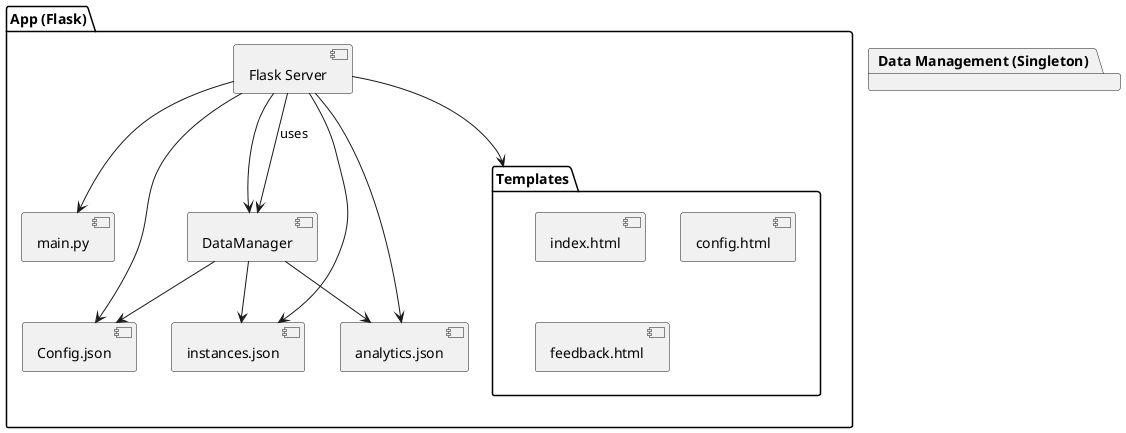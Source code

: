 @startuml

package "App (Flask)" {
  [Flask Server] --> [main.py]
  [Flask Server] --> [Templates]
  [Flask Server] --> [Config.json]
  [Flask Server] --> [DataManager]
  [Flask Server] --> [instances.json]
  [Flask Server] --> [analytics.json]
}

package "Templates" {
  [index.html]
  [config.html]
  [feedback.html]
}

package "Data Management (Singleton)" {
  [DataManager] --> [instances.json]
  [DataManager] --> [analytics.json]
  [DataManager] --> [Config.json]
}

[Flask Server] --> [DataManager] : uses

@enduml
